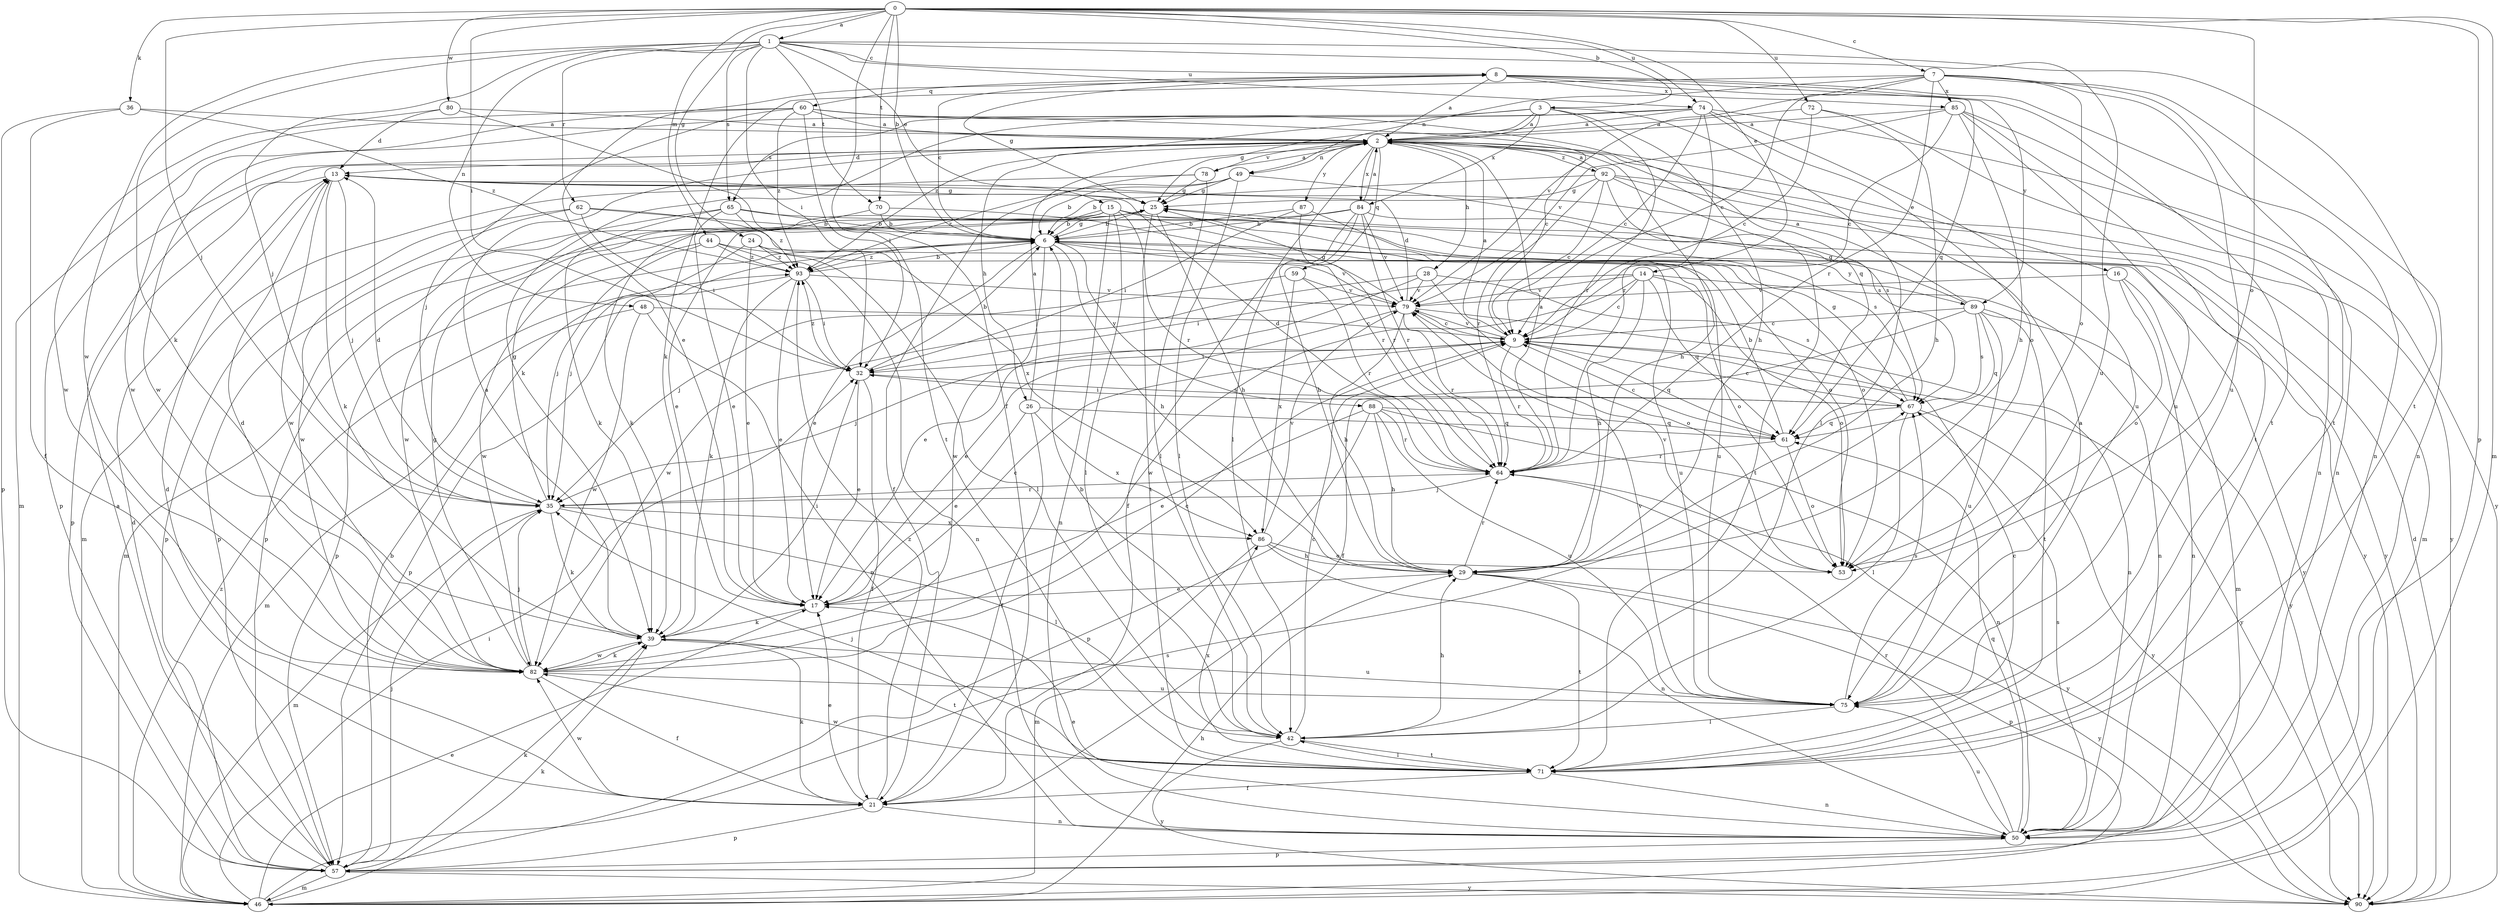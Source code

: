 strict digraph  {
0;
1;
2;
3;
6;
7;
8;
9;
13;
14;
15;
16;
17;
21;
24;
25;
26;
28;
29;
32;
35;
36;
39;
42;
44;
46;
48;
49;
50;
53;
57;
59;
60;
61;
62;
64;
65;
67;
70;
71;
72;
74;
75;
78;
79;
80;
82;
84;
85;
86;
87;
88;
89;
90;
92;
93;
0 -> 1  [label=a];
0 -> 3  [label=b];
0 -> 6  [label=b];
0 -> 7  [label=c];
0 -> 14  [label=e];
0 -> 21  [label=f];
0 -> 24  [label=g];
0 -> 32  [label=i];
0 -> 35  [label=j];
0 -> 36  [label=k];
0 -> 44  [label=m];
0 -> 46  [label=m];
0 -> 53  [label=o];
0 -> 57  [label=p];
0 -> 70  [label=t];
0 -> 72  [label=u];
0 -> 74  [label=u];
0 -> 80  [label=w];
1 -> 8  [label=c];
1 -> 15  [label=e];
1 -> 32  [label=i];
1 -> 35  [label=j];
1 -> 39  [label=k];
1 -> 48  [label=n];
1 -> 62  [label=r];
1 -> 65  [label=s];
1 -> 70  [label=t];
1 -> 71  [label=t];
1 -> 74  [label=u];
1 -> 75  [label=u];
1 -> 82  [label=w];
2 -> 13  [label=d];
2 -> 16  [label=e];
2 -> 26  [label=h];
2 -> 28  [label=h];
2 -> 29  [label=h];
2 -> 42  [label=l];
2 -> 49  [label=n];
2 -> 57  [label=p];
2 -> 59  [label=q];
2 -> 78  [label=v];
2 -> 84  [label=x];
2 -> 87  [label=y];
2 -> 92  [label=z];
3 -> 2  [label=a];
3 -> 25  [label=g];
3 -> 29  [label=h];
3 -> 42  [label=l];
3 -> 64  [label=r];
3 -> 65  [label=s];
3 -> 84  [label=x];
3 -> 93  [label=z];
6 -> 8  [label=c];
6 -> 17  [label=e];
6 -> 25  [label=g];
6 -> 29  [label=h];
6 -> 53  [label=o];
6 -> 57  [label=p];
6 -> 75  [label=u];
6 -> 82  [label=w];
6 -> 88  [label=y];
6 -> 89  [label=y];
6 -> 93  [label=z];
7 -> 9  [label=c];
7 -> 39  [label=k];
7 -> 49  [label=n];
7 -> 50  [label=n];
7 -> 53  [label=o];
7 -> 64  [label=r];
7 -> 71  [label=t];
7 -> 75  [label=u];
7 -> 79  [label=v];
7 -> 85  [label=x];
8 -> 2  [label=a];
8 -> 17  [label=e];
8 -> 25  [label=g];
8 -> 50  [label=n];
8 -> 60  [label=q];
8 -> 61  [label=q];
8 -> 71  [label=t];
8 -> 85  [label=x];
8 -> 89  [label=y];
9 -> 2  [label=a];
9 -> 32  [label=i];
9 -> 35  [label=j];
9 -> 61  [label=q];
9 -> 64  [label=r];
9 -> 79  [label=v];
9 -> 90  [label=y];
13 -> 25  [label=g];
13 -> 35  [label=j];
13 -> 39  [label=k];
13 -> 57  [label=p];
13 -> 82  [label=w];
14 -> 9  [label=c];
14 -> 29  [label=h];
14 -> 32  [label=i];
14 -> 50  [label=n];
14 -> 53  [label=o];
14 -> 61  [label=q];
14 -> 79  [label=v];
14 -> 82  [label=w];
15 -> 6  [label=b];
15 -> 17  [label=e];
15 -> 42  [label=l];
15 -> 50  [label=n];
15 -> 53  [label=o];
15 -> 57  [label=p];
15 -> 64  [label=r];
15 -> 75  [label=u];
15 -> 82  [label=w];
15 -> 90  [label=y];
16 -> 46  [label=m];
16 -> 50  [label=n];
16 -> 53  [label=o];
16 -> 79  [label=v];
17 -> 9  [label=c];
17 -> 39  [label=k];
21 -> 13  [label=d];
21 -> 17  [label=e];
21 -> 39  [label=k];
21 -> 50  [label=n];
21 -> 57  [label=p];
21 -> 82  [label=w];
21 -> 93  [label=z];
24 -> 17  [label=e];
24 -> 35  [label=j];
24 -> 42  [label=l];
24 -> 90  [label=y];
24 -> 93  [label=z];
25 -> 6  [label=b];
25 -> 29  [label=h];
25 -> 71  [label=t];
26 -> 2  [label=a];
26 -> 17  [label=e];
26 -> 21  [label=f];
26 -> 61  [label=q];
26 -> 86  [label=x];
28 -> 17  [label=e];
28 -> 53  [label=o];
28 -> 67  [label=s];
28 -> 79  [label=v];
28 -> 82  [label=w];
29 -> 17  [label=e];
29 -> 57  [label=p];
29 -> 64  [label=r];
29 -> 71  [label=t];
29 -> 90  [label=y];
32 -> 6  [label=b];
32 -> 17  [label=e];
32 -> 21  [label=f];
32 -> 67  [label=s];
32 -> 93  [label=z];
35 -> 13  [label=d];
35 -> 25  [label=g];
35 -> 39  [label=k];
35 -> 42  [label=l];
35 -> 46  [label=m];
35 -> 64  [label=r];
35 -> 86  [label=x];
36 -> 2  [label=a];
36 -> 21  [label=f];
36 -> 57  [label=p];
36 -> 93  [label=z];
39 -> 2  [label=a];
39 -> 32  [label=i];
39 -> 71  [label=t];
39 -> 75  [label=u];
39 -> 82  [label=w];
42 -> 6  [label=b];
42 -> 9  [label=c];
42 -> 29  [label=h];
42 -> 71  [label=t];
42 -> 90  [label=y];
44 -> 35  [label=j];
44 -> 50  [label=n];
44 -> 79  [label=v];
44 -> 82  [label=w];
44 -> 93  [label=z];
46 -> 17  [label=e];
46 -> 29  [label=h];
46 -> 32  [label=i];
46 -> 39  [label=k];
46 -> 67  [label=s];
46 -> 93  [label=z];
48 -> 9  [label=c];
48 -> 46  [label=m];
48 -> 50  [label=n];
48 -> 82  [label=w];
49 -> 6  [label=b];
49 -> 25  [label=g];
49 -> 42  [label=l];
49 -> 67  [label=s];
49 -> 93  [label=z];
50 -> 17  [label=e];
50 -> 57  [label=p];
50 -> 61  [label=q];
50 -> 64  [label=r];
50 -> 67  [label=s];
50 -> 75  [label=u];
53 -> 79  [label=v];
57 -> 2  [label=a];
57 -> 6  [label=b];
57 -> 13  [label=d];
57 -> 35  [label=j];
57 -> 39  [label=k];
57 -> 46  [label=m];
57 -> 90  [label=y];
59 -> 35  [label=j];
59 -> 64  [label=r];
59 -> 79  [label=v];
59 -> 86  [label=x];
60 -> 2  [label=a];
60 -> 9  [label=c];
60 -> 32  [label=i];
60 -> 35  [label=j];
60 -> 46  [label=m];
60 -> 61  [label=q];
60 -> 82  [label=w];
60 -> 93  [label=z];
61 -> 6  [label=b];
61 -> 9  [label=c];
61 -> 53  [label=o];
61 -> 64  [label=r];
62 -> 6  [label=b];
62 -> 32  [label=i];
62 -> 57  [label=p];
62 -> 82  [label=w];
62 -> 86  [label=x];
64 -> 2  [label=a];
64 -> 13  [label=d];
64 -> 35  [label=j];
64 -> 90  [label=y];
65 -> 6  [label=b];
65 -> 17  [label=e];
65 -> 39  [label=k];
65 -> 57  [label=p];
65 -> 90  [label=y];
65 -> 93  [label=z];
67 -> 9  [label=c];
67 -> 25  [label=g];
67 -> 32  [label=i];
67 -> 42  [label=l];
67 -> 61  [label=q];
67 -> 90  [label=y];
70 -> 6  [label=b];
70 -> 39  [label=k];
70 -> 64  [label=r];
71 -> 9  [label=c];
71 -> 21  [label=f];
71 -> 35  [label=j];
71 -> 42  [label=l];
71 -> 50  [label=n];
71 -> 82  [label=w];
71 -> 86  [label=x];
72 -> 2  [label=a];
72 -> 9  [label=c];
72 -> 29  [label=h];
72 -> 50  [label=n];
74 -> 2  [label=a];
74 -> 9  [label=c];
74 -> 39  [label=k];
74 -> 53  [label=o];
74 -> 64  [label=r];
74 -> 75  [label=u];
74 -> 82  [label=w];
74 -> 90  [label=y];
75 -> 2  [label=a];
75 -> 42  [label=l];
75 -> 67  [label=s];
75 -> 79  [label=v];
78 -> 2  [label=a];
78 -> 21  [label=f];
78 -> 25  [label=g];
78 -> 42  [label=l];
78 -> 46  [label=m];
79 -> 9  [label=c];
79 -> 13  [label=d];
79 -> 17  [label=e];
79 -> 25  [label=g];
79 -> 29  [label=h];
79 -> 50  [label=n];
79 -> 64  [label=r];
80 -> 2  [label=a];
80 -> 13  [label=d];
80 -> 71  [label=t];
80 -> 82  [label=w];
82 -> 9  [label=c];
82 -> 13  [label=d];
82 -> 21  [label=f];
82 -> 25  [label=g];
82 -> 35  [label=j];
82 -> 39  [label=k];
82 -> 75  [label=u];
84 -> 2  [label=a];
84 -> 6  [label=b];
84 -> 21  [label=f];
84 -> 29  [label=h];
84 -> 46  [label=m];
84 -> 64  [label=r];
84 -> 67  [label=s];
84 -> 79  [label=v];
85 -> 2  [label=a];
85 -> 9  [label=c];
85 -> 29  [label=h];
85 -> 50  [label=n];
85 -> 71  [label=t];
85 -> 75  [label=u];
85 -> 79  [label=v];
86 -> 29  [label=h];
86 -> 46  [label=m];
86 -> 50  [label=n];
86 -> 53  [label=o];
86 -> 79  [label=v];
87 -> 6  [label=b];
87 -> 32  [label=i];
87 -> 53  [label=o];
87 -> 64  [label=r];
88 -> 17  [label=e];
88 -> 29  [label=h];
88 -> 50  [label=n];
88 -> 57  [label=p];
88 -> 61  [label=q];
88 -> 64  [label=r];
88 -> 75  [label=u];
89 -> 2  [label=a];
89 -> 9  [label=c];
89 -> 21  [label=f];
89 -> 25  [label=g];
89 -> 61  [label=q];
89 -> 67  [label=s];
89 -> 71  [label=t];
89 -> 75  [label=u];
89 -> 90  [label=y];
90 -> 13  [label=d];
92 -> 2  [label=a];
92 -> 6  [label=b];
92 -> 9  [label=c];
92 -> 25  [label=g];
92 -> 46  [label=m];
92 -> 64  [label=r];
92 -> 67  [label=s];
92 -> 71  [label=t];
92 -> 90  [label=y];
93 -> 6  [label=b];
93 -> 17  [label=e];
93 -> 32  [label=i];
93 -> 39  [label=k];
93 -> 57  [label=p];
93 -> 79  [label=v];
}
